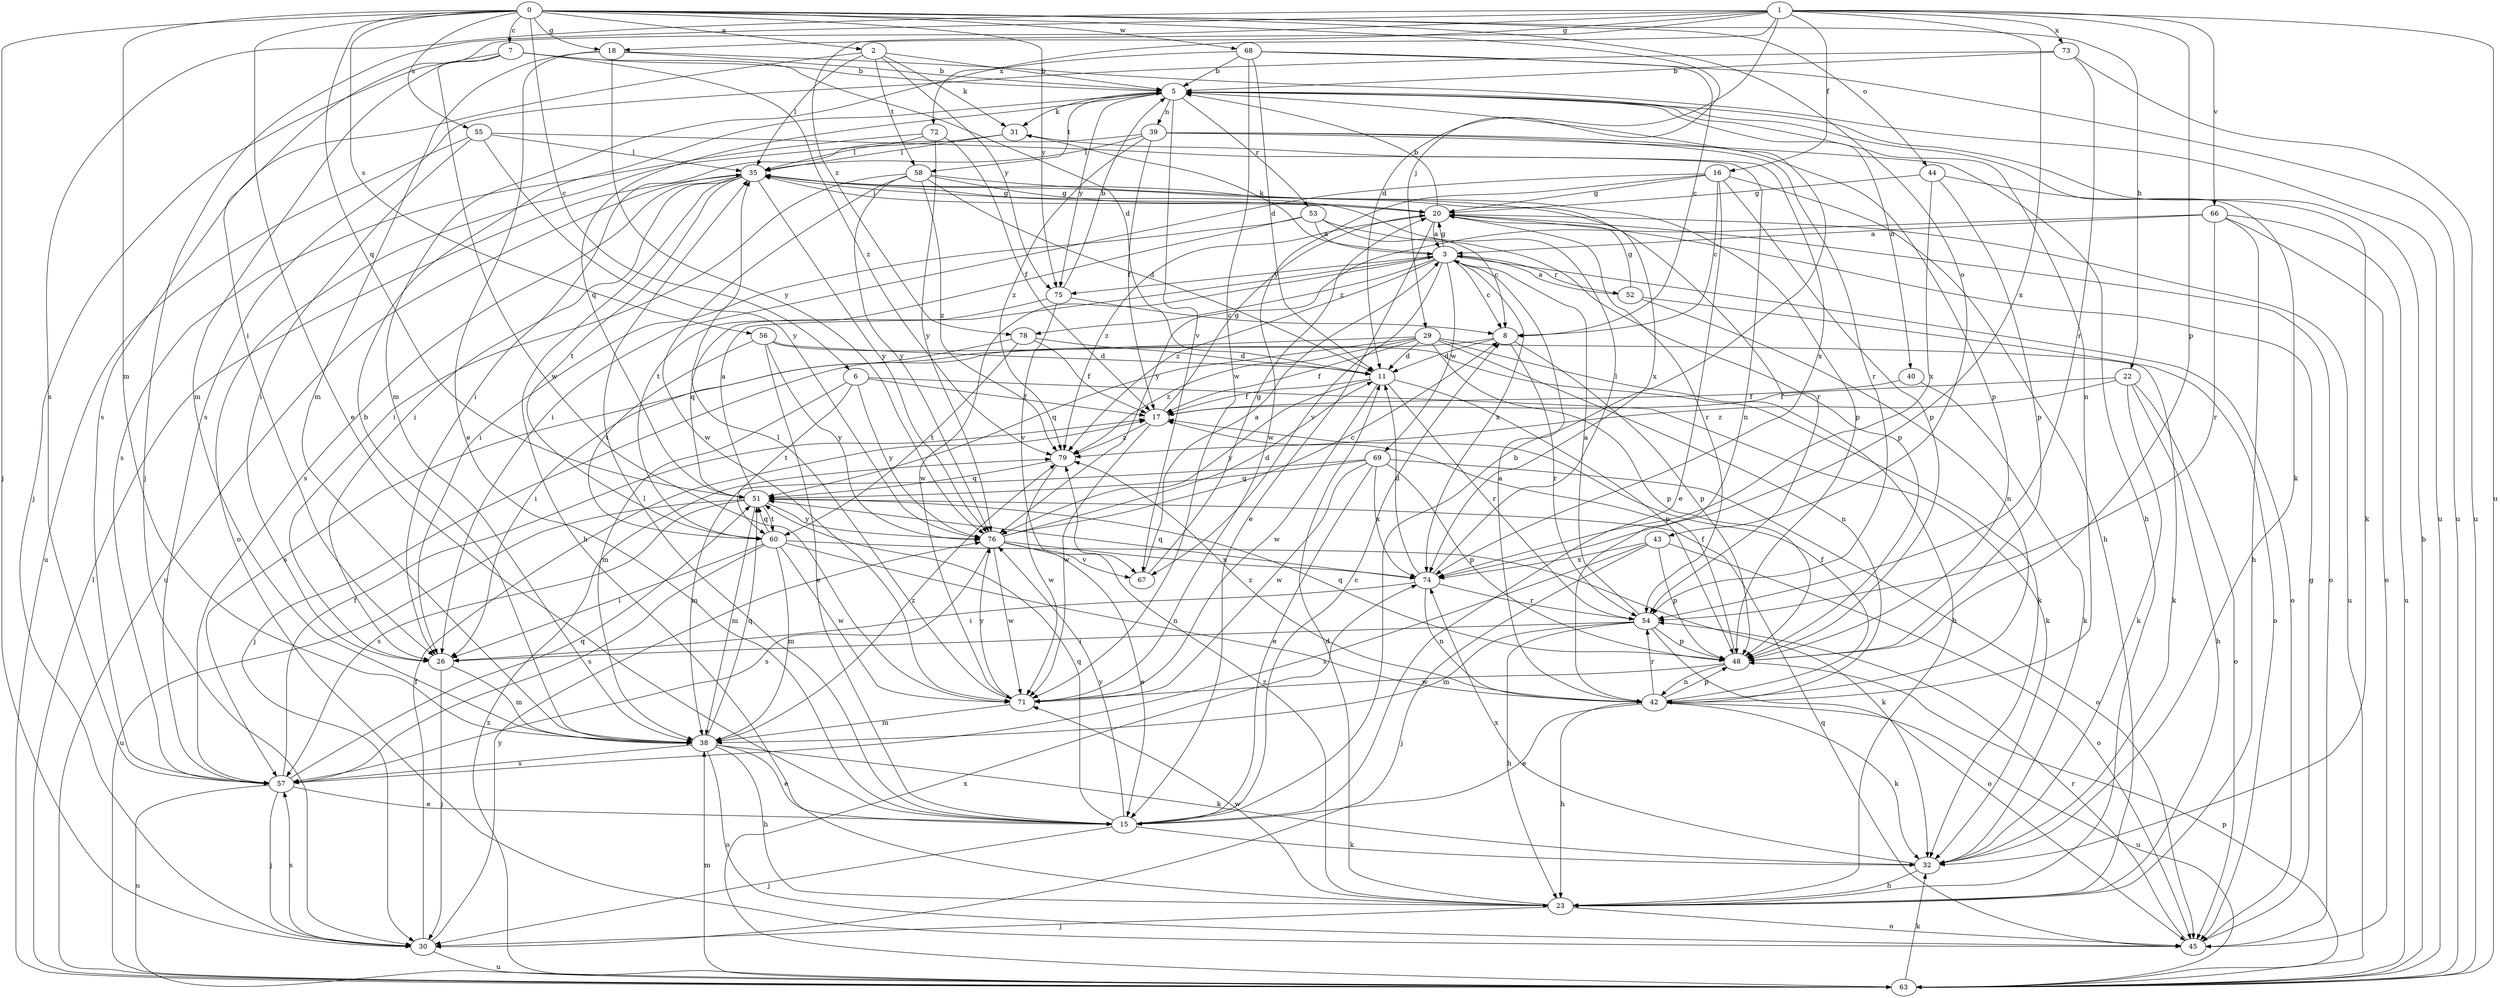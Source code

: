 strict digraph  {
0;
1;
2;
3;
5;
6;
7;
8;
11;
15;
16;
17;
18;
20;
22;
23;
26;
29;
30;
31;
32;
35;
38;
39;
40;
42;
43;
44;
45;
48;
51;
52;
53;
54;
55;
56;
57;
58;
60;
63;
66;
67;
68;
69;
71;
72;
73;
74;
75;
76;
78;
79;
0 -> 2  [label=a];
0 -> 6  [label=c];
0 -> 7  [label=c];
0 -> 15  [label=e];
0 -> 18  [label=g];
0 -> 22  [label=h];
0 -> 29  [label=j];
0 -> 30  [label=j];
0 -> 38  [label=m];
0 -> 43  [label=o];
0 -> 44  [label=o];
0 -> 51  [label=q];
0 -> 55  [label=s];
0 -> 56  [label=s];
0 -> 68  [label=w];
0 -> 75  [label=y];
1 -> 11  [label=d];
1 -> 16  [label=f];
1 -> 18  [label=g];
1 -> 26  [label=i];
1 -> 30  [label=j];
1 -> 48  [label=p];
1 -> 57  [label=s];
1 -> 63  [label=u];
1 -> 66  [label=v];
1 -> 72  [label=x];
1 -> 73  [label=x];
1 -> 74  [label=x];
1 -> 78  [label=z];
2 -> 5  [label=b];
2 -> 31  [label=k];
2 -> 35  [label=l];
2 -> 57  [label=s];
2 -> 58  [label=t];
2 -> 75  [label=y];
3 -> 8  [label=c];
3 -> 20  [label=g];
3 -> 31  [label=k];
3 -> 45  [label=o];
3 -> 52  [label=r];
3 -> 67  [label=v];
3 -> 69  [label=w];
3 -> 71  [label=w];
3 -> 74  [label=x];
3 -> 75  [label=y];
3 -> 78  [label=z];
3 -> 79  [label=z];
5 -> 31  [label=k];
5 -> 32  [label=k];
5 -> 39  [label=n];
5 -> 40  [label=n];
5 -> 42  [label=n];
5 -> 51  [label=q];
5 -> 53  [label=r];
5 -> 58  [label=t];
5 -> 67  [label=v];
5 -> 75  [label=y];
6 -> 17  [label=f];
6 -> 32  [label=k];
6 -> 38  [label=m];
6 -> 60  [label=t];
6 -> 76  [label=y];
7 -> 5  [label=b];
7 -> 11  [label=d];
7 -> 30  [label=j];
7 -> 38  [label=m];
7 -> 71  [label=w];
7 -> 79  [label=z];
8 -> 11  [label=d];
8 -> 30  [label=j];
8 -> 48  [label=p];
8 -> 54  [label=r];
11 -> 17  [label=f];
11 -> 48  [label=p];
11 -> 54  [label=r];
11 -> 71  [label=w];
11 -> 76  [label=y];
15 -> 5  [label=b];
15 -> 8  [label=c];
15 -> 30  [label=j];
15 -> 32  [label=k];
15 -> 35  [label=l];
15 -> 51  [label=q];
15 -> 76  [label=y];
16 -> 8  [label=c];
16 -> 15  [label=e];
16 -> 20  [label=g];
16 -> 23  [label=h];
16 -> 26  [label=i];
16 -> 48  [label=p];
16 -> 71  [label=w];
17 -> 20  [label=g];
17 -> 71  [label=w];
17 -> 79  [label=z];
18 -> 5  [label=b];
18 -> 15  [label=e];
18 -> 38  [label=m];
18 -> 63  [label=u];
18 -> 76  [label=y];
20 -> 3  [label=a];
20 -> 5  [label=b];
20 -> 15  [label=e];
20 -> 35  [label=l];
20 -> 45  [label=o];
20 -> 54  [label=r];
20 -> 63  [label=u];
20 -> 79  [label=z];
22 -> 17  [label=f];
22 -> 23  [label=h];
22 -> 32  [label=k];
22 -> 45  [label=o];
22 -> 79  [label=z];
23 -> 11  [label=d];
23 -> 30  [label=j];
23 -> 45  [label=o];
23 -> 71  [label=w];
23 -> 79  [label=z];
26 -> 30  [label=j];
26 -> 38  [label=m];
29 -> 11  [label=d];
29 -> 17  [label=f];
29 -> 23  [label=h];
29 -> 32  [label=k];
29 -> 42  [label=n];
29 -> 48  [label=p];
29 -> 51  [label=q];
29 -> 57  [label=s];
29 -> 79  [label=z];
30 -> 17  [label=f];
30 -> 57  [label=s];
30 -> 63  [label=u];
30 -> 76  [label=y];
31 -> 35  [label=l];
31 -> 45  [label=o];
31 -> 74  [label=x];
32 -> 23  [label=h];
32 -> 74  [label=x];
35 -> 20  [label=g];
35 -> 23  [label=h];
35 -> 26  [label=i];
35 -> 48  [label=p];
35 -> 54  [label=r];
35 -> 57  [label=s];
35 -> 60  [label=t];
35 -> 63  [label=u];
35 -> 76  [label=y];
38 -> 5  [label=b];
38 -> 15  [label=e];
38 -> 23  [label=h];
38 -> 32  [label=k];
38 -> 45  [label=o];
38 -> 51  [label=q];
38 -> 57  [label=s];
38 -> 79  [label=z];
39 -> 17  [label=f];
39 -> 23  [label=h];
39 -> 26  [label=i];
39 -> 35  [label=l];
39 -> 48  [label=p];
39 -> 54  [label=r];
39 -> 79  [label=z];
40 -> 17  [label=f];
40 -> 32  [label=k];
42 -> 3  [label=a];
42 -> 15  [label=e];
42 -> 17  [label=f];
42 -> 23  [label=h];
42 -> 32  [label=k];
42 -> 48  [label=p];
42 -> 54  [label=r];
42 -> 63  [label=u];
42 -> 79  [label=z];
43 -> 30  [label=j];
43 -> 45  [label=o];
43 -> 48  [label=p];
43 -> 57  [label=s];
43 -> 74  [label=x];
44 -> 20  [label=g];
44 -> 32  [label=k];
44 -> 48  [label=p];
44 -> 74  [label=x];
45 -> 20  [label=g];
45 -> 51  [label=q];
45 -> 54  [label=r];
48 -> 17  [label=f];
48 -> 42  [label=n];
48 -> 51  [label=q];
48 -> 71  [label=w];
51 -> 3  [label=a];
51 -> 38  [label=m];
51 -> 57  [label=s];
51 -> 60  [label=t];
51 -> 63  [label=u];
51 -> 76  [label=y];
52 -> 3  [label=a];
52 -> 20  [label=g];
52 -> 42  [label=n];
52 -> 45  [label=o];
53 -> 3  [label=a];
53 -> 8  [label=c];
53 -> 26  [label=i];
53 -> 48  [label=p];
53 -> 60  [label=t];
54 -> 3  [label=a];
54 -> 23  [label=h];
54 -> 26  [label=i];
54 -> 38  [label=m];
54 -> 45  [label=o];
54 -> 48  [label=p];
55 -> 26  [label=i];
55 -> 35  [label=l];
55 -> 42  [label=n];
55 -> 63  [label=u];
55 -> 76  [label=y];
56 -> 11  [label=d];
56 -> 15  [label=e];
56 -> 32  [label=k];
56 -> 60  [label=t];
56 -> 76  [label=y];
57 -> 15  [label=e];
57 -> 17  [label=f];
57 -> 30  [label=j];
57 -> 51  [label=q];
57 -> 63  [label=u];
58 -> 11  [label=d];
58 -> 20  [label=g];
58 -> 26  [label=i];
58 -> 71  [label=w];
58 -> 74  [label=x];
58 -> 76  [label=y];
58 -> 79  [label=z];
60 -> 26  [label=i];
60 -> 32  [label=k];
60 -> 38  [label=m];
60 -> 42  [label=n];
60 -> 51  [label=q];
60 -> 57  [label=s];
60 -> 71  [label=w];
63 -> 5  [label=b];
63 -> 32  [label=k];
63 -> 35  [label=l];
63 -> 38  [label=m];
63 -> 48  [label=p];
63 -> 74  [label=x];
63 -> 79  [label=z];
66 -> 3  [label=a];
66 -> 23  [label=h];
66 -> 45  [label=o];
66 -> 54  [label=r];
66 -> 63  [label=u];
66 -> 76  [label=y];
67 -> 3  [label=a];
67 -> 20  [label=g];
68 -> 5  [label=b];
68 -> 8  [label=c];
68 -> 11  [label=d];
68 -> 38  [label=m];
68 -> 63  [label=u];
68 -> 71  [label=w];
69 -> 15  [label=e];
69 -> 38  [label=m];
69 -> 45  [label=o];
69 -> 48  [label=p];
69 -> 51  [label=q];
69 -> 71  [label=w];
69 -> 74  [label=x];
71 -> 35  [label=l];
71 -> 38  [label=m];
71 -> 76  [label=y];
72 -> 17  [label=f];
72 -> 35  [label=l];
72 -> 57  [label=s];
72 -> 76  [label=y];
73 -> 5  [label=b];
73 -> 54  [label=r];
73 -> 57  [label=s];
73 -> 63  [label=u];
74 -> 11  [label=d];
74 -> 26  [label=i];
74 -> 35  [label=l];
74 -> 42  [label=n];
74 -> 51  [label=q];
74 -> 54  [label=r];
75 -> 5  [label=b];
75 -> 8  [label=c];
75 -> 51  [label=q];
75 -> 67  [label=v];
76 -> 8  [label=c];
76 -> 11  [label=d];
76 -> 15  [label=e];
76 -> 57  [label=s];
76 -> 67  [label=v];
76 -> 71  [label=w];
76 -> 74  [label=x];
78 -> 11  [label=d];
78 -> 17  [label=f];
78 -> 26  [label=i];
78 -> 60  [label=t];
79 -> 51  [label=q];
79 -> 71  [label=w];
}
